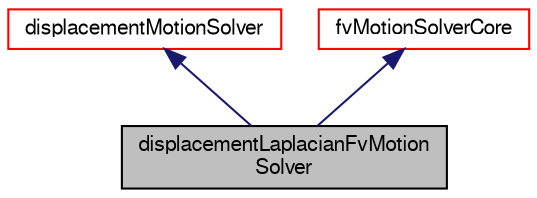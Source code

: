 digraph "displacementLaplacianFvMotionSolver"
{
  bgcolor="transparent";
  edge [fontname="FreeSans",fontsize="10",labelfontname="FreeSans",labelfontsize="10"];
  node [fontname="FreeSans",fontsize="10",shape=record];
  Node20 [label="displacementLaplacianFvMotion\lSolver",height=0.2,width=0.4,color="black", fillcolor="grey75", style="filled", fontcolor="black"];
  Node21 -> Node20 [dir="back",color="midnightblue",fontsize="10",style="solid",fontname="FreeSans"];
  Node21 [label="displacementMotionSolver",height=0.2,width=0.4,color="red",URL="$a21574.html",tooltip="Virtual base class for displacement motion solver. "];
  Node56 -> Node20 [dir="back",color="midnightblue",fontsize="10",style="solid",fontname="FreeSans"];
  Node56 [label="fvMotionSolverCore",height=0.2,width=0.4,color="red",URL="$a23334.html",tooltip="Base class for fvMesh based motionSolvers. "];
}
